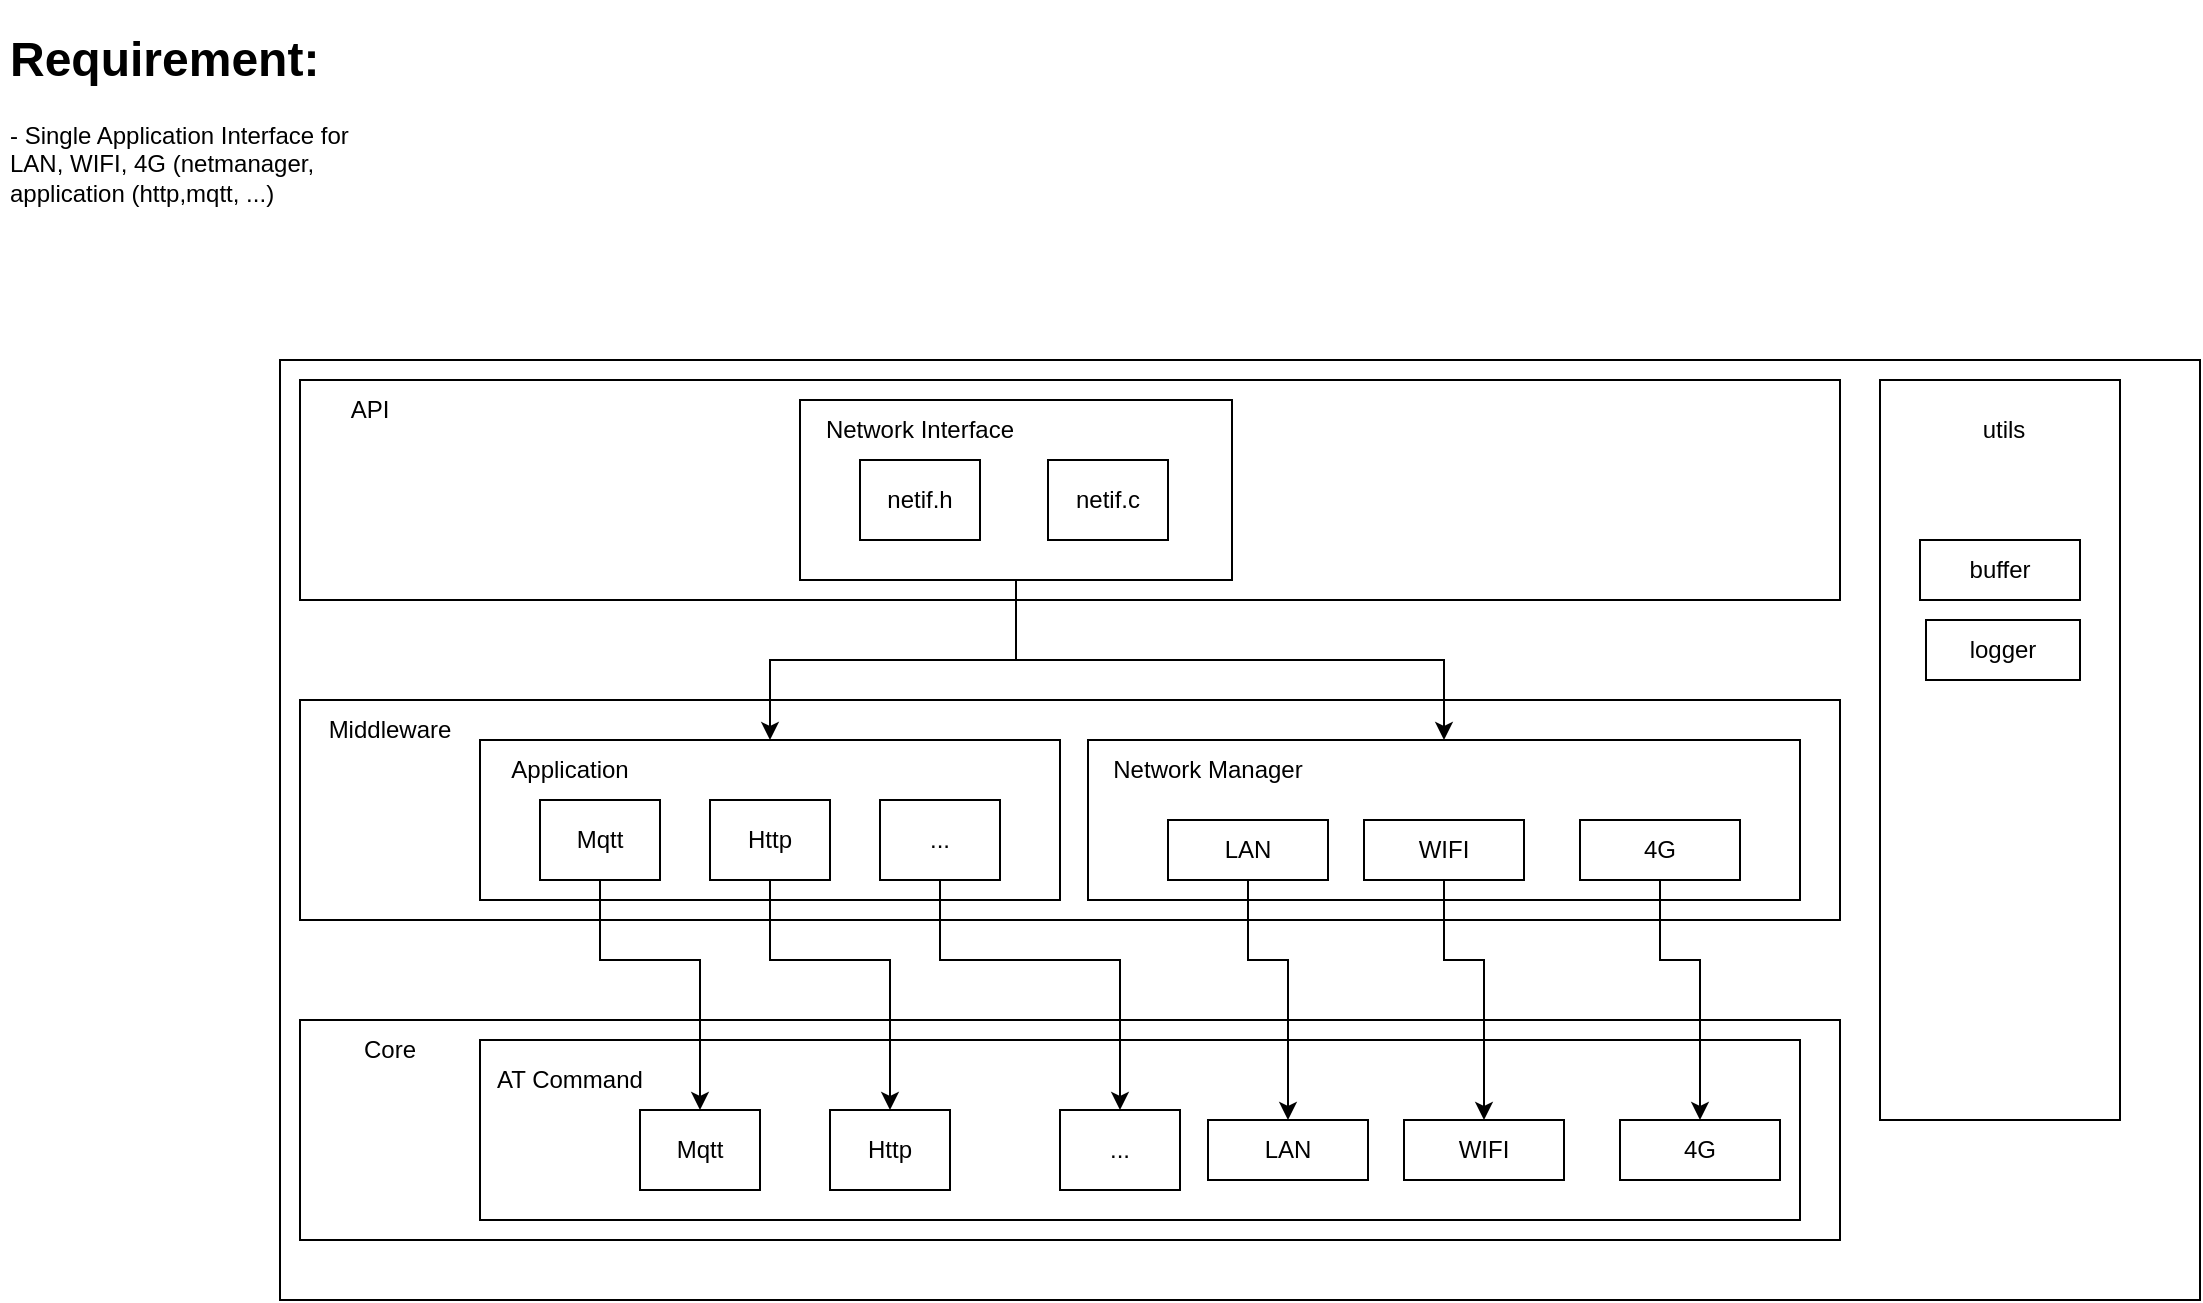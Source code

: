 <mxfile version="20.7.4" type="device" pages="2"><diagram id="eGPhihxzoTiX6SUWkmQQ" name="architecture"><mxGraphModel dx="4412" dy="1890" grid="1" gridSize="10" guides="1" tooltips="1" connect="1" arrows="1" fold="1" page="1" pageScale="1" pageWidth="827" pageHeight="1169" math="0" shadow="0"><root><mxCell id="0"/><mxCell id="1" parent="0"/><mxCell id="JnnGKpE2EikA2Q9jkzER-7" value="" style="rounded=0;whiteSpace=wrap;html=1;" parent="1" vertex="1"><mxGeometry x="10" y="230" width="960" height="470" as="geometry"/></mxCell><mxCell id="JnnGKpE2EikA2Q9jkzER-10" value="" style="rounded=0;whiteSpace=wrap;html=1;" parent="1" vertex="1"><mxGeometry x="20" y="240" width="770" height="110" as="geometry"/></mxCell><mxCell id="JnnGKpE2EikA2Q9jkzER-4" value="&lt;h1&gt;Requirement:&lt;/h1&gt;&lt;p&gt;- Single Application Interface for LAN, WIFI, 4G (netmanager, application (http,mqtt, ...)&lt;/p&gt;" style="text;html=1;strokeColor=none;fillColor=none;spacing=5;spacingTop=-20;whiteSpace=wrap;overflow=hidden;rounded=0;" parent="1" vertex="1"><mxGeometry x="-130" y="60" width="190" height="120" as="geometry"/></mxCell><mxCell id="JnnGKpE2EikA2Q9jkzER-8" value="" style="rounded=0;whiteSpace=wrap;html=1;" parent="1" vertex="1"><mxGeometry x="270" y="250" width="216" height="90" as="geometry"/></mxCell><mxCell id="JnnGKpE2EikA2Q9jkzER-11" value="API" style="text;html=1;strokeColor=none;fillColor=none;align=center;verticalAlign=middle;whiteSpace=wrap;rounded=0;" parent="1" vertex="1"><mxGeometry y="240" width="110" height="30" as="geometry"/></mxCell><mxCell id="JnnGKpE2EikA2Q9jkzER-12" value="" style="rounded=0;whiteSpace=wrap;html=1;" parent="1" vertex="1"><mxGeometry x="20" y="400" width="770" height="110" as="geometry"/></mxCell><mxCell id="JnnGKpE2EikA2Q9jkzER-13" value="Network Manager" style="rounded=0;whiteSpace=wrap;html=1;" parent="1" vertex="1"><mxGeometry x="440" y="420" width="120" height="60" as="geometry"/></mxCell><mxCell id="JnnGKpE2EikA2Q9jkzER-14" value="" style="rounded=0;whiteSpace=wrap;html=1;" parent="1" vertex="1"><mxGeometry x="110" y="420" width="290" height="80" as="geometry"/></mxCell><mxCell id="JnnGKpE2EikA2Q9jkzER-16" value="" style="rounded=0;whiteSpace=wrap;html=1;" parent="1" vertex="1"><mxGeometry x="414" y="420" width="356" height="80" as="geometry"/></mxCell><mxCell id="JnnGKpE2EikA2Q9jkzER-17" value="Middleware" style="text;html=1;strokeColor=none;fillColor=none;align=center;verticalAlign=middle;whiteSpace=wrap;rounded=0;" parent="1" vertex="1"><mxGeometry x="10" y="400" width="110" height="30" as="geometry"/></mxCell><mxCell id="JnnGKpE2EikA2Q9jkzER-18" value="Network Manager" style="text;html=1;strokeColor=none;fillColor=none;align=center;verticalAlign=middle;whiteSpace=wrap;rounded=0;" parent="1" vertex="1"><mxGeometry x="419" y="420" width="110" height="30" as="geometry"/></mxCell><mxCell id="JnnGKpE2EikA2Q9jkzER-19" value="LAN" style="rounded=0;whiteSpace=wrap;html=1;" parent="1" vertex="1"><mxGeometry x="454" y="460" width="80" height="30" as="geometry"/></mxCell><mxCell id="JnnGKpE2EikA2Q9jkzER-20" value="WIFI" style="rounded=0;whiteSpace=wrap;html=1;" parent="1" vertex="1"><mxGeometry x="552" y="460" width="80" height="30" as="geometry"/></mxCell><mxCell id="JnnGKpE2EikA2Q9jkzER-21" value="4G" style="rounded=0;whiteSpace=wrap;html=1;" parent="1" vertex="1"><mxGeometry x="660" y="460" width="80" height="30" as="geometry"/></mxCell><mxCell id="JnnGKpE2EikA2Q9jkzER-22" value="Network Interface" style="text;html=1;strokeColor=none;fillColor=none;align=center;verticalAlign=middle;whiteSpace=wrap;rounded=0;" parent="1" vertex="1"><mxGeometry x="280" y="250" width="100" height="30" as="geometry"/></mxCell><mxCell id="JnnGKpE2EikA2Q9jkzER-23" value="Application" style="text;html=1;strokeColor=none;fillColor=none;align=center;verticalAlign=middle;whiteSpace=wrap;rounded=0;" parent="1" vertex="1"><mxGeometry x="100" y="420" width="110" height="30" as="geometry"/></mxCell><mxCell id="JnnGKpE2EikA2Q9jkzER-25" value="netif.h" style="rounded=0;whiteSpace=wrap;html=1;" parent="1" vertex="1"><mxGeometry x="300" y="280" width="60" height="40" as="geometry"/></mxCell><mxCell id="JnnGKpE2EikA2Q9jkzER-26" value="netif.c" style="rounded=0;whiteSpace=wrap;html=1;" parent="1" vertex="1"><mxGeometry x="394" y="280" width="60" height="40" as="geometry"/></mxCell><mxCell id="JnnGKpE2EikA2Q9jkzER-27" value="Mqtt" style="rounded=0;whiteSpace=wrap;html=1;" parent="1" vertex="1"><mxGeometry x="140" y="450" width="60" height="40" as="geometry"/></mxCell><mxCell id="JnnGKpE2EikA2Q9jkzER-28" value="Http" style="rounded=0;whiteSpace=wrap;html=1;" parent="1" vertex="1"><mxGeometry x="225" y="450" width="60" height="40" as="geometry"/></mxCell><mxCell id="JnnGKpE2EikA2Q9jkzER-29" value="..." style="rounded=0;whiteSpace=wrap;html=1;" parent="1" vertex="1"><mxGeometry x="310" y="450" width="60" height="40" as="geometry"/></mxCell><mxCell id="JnnGKpE2EikA2Q9jkzER-30" value="" style="rounded=0;whiteSpace=wrap;html=1;" parent="1" vertex="1"><mxGeometry x="20" y="560" width="770" height="110" as="geometry"/></mxCell><mxCell id="JnnGKpE2EikA2Q9jkzER-32" value="" style="rounded=0;whiteSpace=wrap;html=1;" parent="1" vertex="1"><mxGeometry x="110" y="570" width="660" height="90" as="geometry"/></mxCell><mxCell id="JnnGKpE2EikA2Q9jkzER-34" value="Core" style="text;html=1;strokeColor=none;fillColor=none;align=center;verticalAlign=middle;whiteSpace=wrap;rounded=0;" parent="1" vertex="1"><mxGeometry x="10" y="560" width="110" height="30" as="geometry"/></mxCell><mxCell id="JnnGKpE2EikA2Q9jkzER-39" value="AT Command" style="text;html=1;strokeColor=none;fillColor=none;align=center;verticalAlign=middle;whiteSpace=wrap;rounded=0;" parent="1" vertex="1"><mxGeometry x="100" y="575" width="110" height="30" as="geometry"/></mxCell><mxCell id="JnnGKpE2EikA2Q9jkzER-41" value="Mqtt" style="rounded=0;whiteSpace=wrap;html=1;" parent="1" vertex="1"><mxGeometry x="190" y="605" width="60" height="40" as="geometry"/></mxCell><mxCell id="JnnGKpE2EikA2Q9jkzER-42" value="Http" style="rounded=0;whiteSpace=wrap;html=1;" parent="1" vertex="1"><mxGeometry x="285" y="605" width="60" height="40" as="geometry"/></mxCell><mxCell id="JnnGKpE2EikA2Q9jkzER-43" value="..." style="rounded=0;whiteSpace=wrap;html=1;" parent="1" vertex="1"><mxGeometry x="400" y="605" width="60" height="40" as="geometry"/></mxCell><mxCell id="JnnGKpE2EikA2Q9jkzER-52" value="" style="rounded=0;whiteSpace=wrap;html=1;" parent="1" vertex="1"><mxGeometry x="810" y="240" width="120" height="370" as="geometry"/></mxCell><mxCell id="JnnGKpE2EikA2Q9jkzER-53" value="buffer" style="rounded=0;whiteSpace=wrap;html=1;" parent="1" vertex="1"><mxGeometry x="830" y="320" width="80" height="30" as="geometry"/></mxCell><mxCell id="JnnGKpE2EikA2Q9jkzER-54" value="logger" style="rounded=0;whiteSpace=wrap;html=1;" parent="1" vertex="1"><mxGeometry x="833" y="360" width="77" height="30" as="geometry"/></mxCell><mxCell id="JnnGKpE2EikA2Q9jkzER-55" value="utils" style="text;html=1;strokeColor=none;fillColor=none;align=center;verticalAlign=middle;whiteSpace=wrap;rounded=0;" parent="1" vertex="1"><mxGeometry x="841.5" y="250" width="60" height="30" as="geometry"/></mxCell><mxCell id="JnnGKpE2EikA2Q9jkzER-56" style="edgeStyle=orthogonalEdgeStyle;rounded=0;orthogonalLoop=1;jettySize=auto;html=1;exitX=0.5;exitY=1;exitDx=0;exitDy=0;entryX=0.5;entryY=0;entryDx=0;entryDy=0;" parent="1" source="JnnGKpE2EikA2Q9jkzER-27" target="JnnGKpE2EikA2Q9jkzER-41" edge="1"><mxGeometry relative="1" as="geometry"><Array as="points"><mxPoint x="170" y="530"/><mxPoint x="220" y="530"/></Array></mxGeometry></mxCell><mxCell id="JnnGKpE2EikA2Q9jkzER-57" style="edgeStyle=orthogonalEdgeStyle;rounded=0;orthogonalLoop=1;jettySize=auto;html=1;exitX=0.5;exitY=1;exitDx=0;exitDy=0;entryX=0.5;entryY=0;entryDx=0;entryDy=0;" parent="1" source="JnnGKpE2EikA2Q9jkzER-28" target="JnnGKpE2EikA2Q9jkzER-42" edge="1"><mxGeometry relative="1" as="geometry"><Array as="points"><mxPoint x="255" y="530"/><mxPoint x="315" y="530"/></Array></mxGeometry></mxCell><mxCell id="JnnGKpE2EikA2Q9jkzER-58" style="edgeStyle=orthogonalEdgeStyle;rounded=0;orthogonalLoop=1;jettySize=auto;html=1;exitX=0.5;exitY=1;exitDx=0;exitDy=0;entryX=0.5;entryY=0;entryDx=0;entryDy=0;" parent="1" source="JnnGKpE2EikA2Q9jkzER-29" target="JnnGKpE2EikA2Q9jkzER-43" edge="1"><mxGeometry relative="1" as="geometry"><Array as="points"><mxPoint x="340" y="530"/><mxPoint x="430" y="530"/></Array></mxGeometry></mxCell><mxCell id="JnnGKpE2EikA2Q9jkzER-64" value="LAN" style="rounded=0;whiteSpace=wrap;html=1;" parent="1" vertex="1"><mxGeometry x="474" y="610" width="80" height="30" as="geometry"/></mxCell><mxCell id="JnnGKpE2EikA2Q9jkzER-65" value="WIFI" style="rounded=0;whiteSpace=wrap;html=1;" parent="1" vertex="1"><mxGeometry x="572" y="610" width="80" height="30" as="geometry"/></mxCell><mxCell id="JnnGKpE2EikA2Q9jkzER-66" value="4G" style="rounded=0;whiteSpace=wrap;html=1;" parent="1" vertex="1"><mxGeometry x="680" y="610" width="80" height="30" as="geometry"/></mxCell><mxCell id="JnnGKpE2EikA2Q9jkzER-70" style="edgeStyle=orthogonalEdgeStyle;rounded=0;orthogonalLoop=1;jettySize=auto;html=1;exitX=0.5;exitY=1;exitDx=0;exitDy=0;" parent="1" source="JnnGKpE2EikA2Q9jkzER-8" target="JnnGKpE2EikA2Q9jkzER-14" edge="1"><mxGeometry relative="1" as="geometry"/></mxCell><mxCell id="JnnGKpE2EikA2Q9jkzER-71" style="edgeStyle=orthogonalEdgeStyle;rounded=0;orthogonalLoop=1;jettySize=auto;html=1;exitX=0.5;exitY=1;exitDx=0;exitDy=0;entryX=0.5;entryY=0;entryDx=0;entryDy=0;" parent="1" source="JnnGKpE2EikA2Q9jkzER-8" target="JnnGKpE2EikA2Q9jkzER-16" edge="1"><mxGeometry relative="1" as="geometry"/></mxCell><mxCell id="JnnGKpE2EikA2Q9jkzER-67" style="edgeStyle=orthogonalEdgeStyle;rounded=0;orthogonalLoop=1;jettySize=auto;html=1;exitX=0.5;exitY=1;exitDx=0;exitDy=0;entryX=0.5;entryY=0;entryDx=0;entryDy=0;" parent="1" source="JnnGKpE2EikA2Q9jkzER-19" target="JnnGKpE2EikA2Q9jkzER-64" edge="1"><mxGeometry relative="1" as="geometry"><Array as="points"><mxPoint x="494" y="530"/><mxPoint x="514" y="530"/></Array></mxGeometry></mxCell><mxCell id="JnnGKpE2EikA2Q9jkzER-68" style="edgeStyle=orthogonalEdgeStyle;rounded=0;orthogonalLoop=1;jettySize=auto;html=1;exitX=0.5;exitY=1;exitDx=0;exitDy=0;entryX=0.5;entryY=0;entryDx=0;entryDy=0;" parent="1" source="JnnGKpE2EikA2Q9jkzER-20" target="JnnGKpE2EikA2Q9jkzER-65" edge="1"><mxGeometry relative="1" as="geometry"><Array as="points"><mxPoint x="592" y="530"/><mxPoint x="612" y="530"/></Array></mxGeometry></mxCell><mxCell id="JnnGKpE2EikA2Q9jkzER-69" style="edgeStyle=orthogonalEdgeStyle;rounded=0;orthogonalLoop=1;jettySize=auto;html=1;exitX=0.5;exitY=1;exitDx=0;exitDy=0;entryX=0.5;entryY=0;entryDx=0;entryDy=0;" parent="1" source="JnnGKpE2EikA2Q9jkzER-21" target="JnnGKpE2EikA2Q9jkzER-66" edge="1"><mxGeometry relative="1" as="geometry"><Array as="points"><mxPoint x="700" y="530"/><mxPoint x="720" y="530"/></Array></mxGeometry></mxCell></root></mxGraphModel></diagram><diagram id="AGHi81hQiY7hjSFGm__F" name="netmanager"><mxGraphModel dx="2193" dy="720" grid="1" gridSize="10" guides="1" tooltips="1" connect="1" arrows="1" fold="1" page="1" pageScale="1" pageWidth="827" pageHeight="1169" math="0" shadow="0"><root><mxCell id="0"/><mxCell id="1" parent="0"/><mxCell id="uiKpT4M_HQoNM5L6GXN8-5" value="" style="rounded=0;whiteSpace=wrap;html=1;" vertex="1" parent="1"><mxGeometry x="-310" y="240" width="990" height="510" as="geometry"/></mxCell><mxCell id="uiKpT4M_HQoNM5L6GXN8-2" value="&lt;h1&gt;Requirement&lt;/h1&gt;&lt;div&gt;- Auto detect 4G and Wifi-Ethernet, auto switch between them&lt;/div&gt;&lt;div&gt;- For Wifi Mode: Enable Smartconfig, check if it done, stop&lt;/div&gt;&lt;div&gt;- Priority of them: 4G(3) -&amp;gt; Ethernet(2) -&amp;gt; Wifi(1)&lt;/div&gt;" style="text;html=1;strokeColor=none;fillColor=none;spacing=5;spacingTop=-20;whiteSpace=wrap;overflow=hidden;rounded=0;" vertex="1" parent="1"><mxGeometry x="-250" y="60" width="360" height="120" as="geometry"/></mxCell><mxCell id="uiKpT4M_HQoNM5L6GXN8-3" value="" style="ellipse;whiteSpace=wrap;html=1;aspect=fixed;" vertex="1" parent="1"><mxGeometry x="-240" y="430" width="80" height="80" as="geometry"/></mxCell><mxCell id="uiKpT4M_HQoNM5L6GXN8-6" value="Network Manager" style="text;html=1;strokeColor=none;fillColor=none;align=center;verticalAlign=middle;whiteSpace=wrap;rounded=0;fontStyle=1" vertex="1" parent="1"><mxGeometry x="-310" y="240" width="130" height="30" as="geometry"/></mxCell><mxCell id="uiKpT4M_HQoNM5L6GXN8-21" value="Start" style="strokeWidth=2;html=1;shape=mxgraph.flowchart.start_2;whiteSpace=wrap;" vertex="1" parent="1"><mxGeometry x="1115" y="230" width="50" height="50" as="geometry"/></mxCell><mxCell id="uiKpT4M_HQoNM5L6GXN8-22" value="" style="shape=ellipse;html=1;dashed=0;whitespace=wrap;aspect=fixed;strokeWidth=5;perimeter=ellipsePerimeter;" vertex="1" parent="1"><mxGeometry x="1111" y="930" width="60" height="60" as="geometry"/></mxCell><mxCell id="uiKpT4M_HQoNM5L6GXN8-27" style="edgeStyle=orthogonalEdgeStyle;rounded=0;orthogonalLoop=1;jettySize=auto;html=1;exitX=0.5;exitY=1;exitDx=0;exitDy=0;entryX=0.5;entryY=0;entryDx=0;entryDy=0;" edge="1" parent="1" source="uiKpT4M_HQoNM5L6GXN8-23" target="uiKpT4M_HQoNM5L6GXN8-28"><mxGeometry relative="1" as="geometry"><mxPoint x="1140" y="390.0" as="targetPoint"/></mxGeometry></mxCell><mxCell id="uiKpT4M_HQoNM5L6GXN8-23" value="Init Network Manager Stack" style="rounded=1;whiteSpace=wrap;html=1;absoluteArcSize=1;arcSize=14;strokeWidth=2;" vertex="1" parent="1"><mxGeometry x="1041" y="310" width="200" height="40" as="geometry"/></mxCell><mxCell id="uiKpT4M_HQoNM5L6GXN8-25" style="edgeStyle=orthogonalEdgeStyle;rounded=0;orthogonalLoop=1;jettySize=auto;html=1;exitX=0.5;exitY=1;exitDx=0;exitDy=0;entryX=0.5;entryY=0;entryDx=0;entryDy=0;entryPerimeter=0;" edge="1" parent="1" source="uiKpT4M_HQoNM5L6GXN8-28" target="uiKpT4M_HQoNM5L6GXN8-26"><mxGeometry relative="1" as="geometry"><mxPoint x="1139.214" y="470" as="targetPoint"/><mxPoint x="1139.5" y="430.0" as="sourcePoint"/></mxGeometry></mxCell><mxCell id="uiKpT4M_HQoNM5L6GXN8-29" style="edgeStyle=orthogonalEdgeStyle;rounded=0;orthogonalLoop=1;jettySize=auto;html=1;exitX=1;exitY=0.5;exitDx=0;exitDy=0;exitPerimeter=0;entryX=0;entryY=0.5;entryDx=0;entryDy=0;" edge="1" parent="1" source="uiKpT4M_HQoNM5L6GXN8-26" target="uiKpT4M_HQoNM5L6GXN8-30"><mxGeometry relative="1" as="geometry"><mxPoint x="1300" y="509.824" as="targetPoint"/></mxGeometry></mxCell><mxCell id="uiKpT4M_HQoNM5L6GXN8-33" style="edgeStyle=orthogonalEdgeStyle;rounded=0;orthogonalLoop=1;jettySize=auto;html=1;exitX=0.5;exitY=1;exitDx=0;exitDy=0;exitPerimeter=0;entryX=0.5;entryY=0;entryDx=0;entryDy=0;" edge="1" parent="1" source="uiKpT4M_HQoNM5L6GXN8-26" target="uiKpT4M_HQoNM5L6GXN8-32"><mxGeometry relative="1" as="geometry"/></mxCell><mxCell id="uiKpT4M_HQoNM5L6GXN8-26" value="4G Connected?" style="strokeWidth=2;html=1;shape=mxgraph.flowchart.decision;whiteSpace=wrap;" vertex="1" parent="1"><mxGeometry x="1089.5" y="460" width="100" height="100" as="geometry"/></mxCell><mxCell id="uiKpT4M_HQoNM5L6GXN8-28" value="Check 4G Connection" style="shape=parallelogram;perimeter=parallelogramPerimeter;whiteSpace=wrap;html=1;dashed=0;" vertex="1" parent="1"><mxGeometry x="1089.5" y="380" width="100" height="50" as="geometry"/></mxCell><mxCell id="uiKpT4M_HQoNM5L6GXN8-40" style="edgeStyle=orthogonalEdgeStyle;rounded=0;orthogonalLoop=1;jettySize=auto;html=1;exitX=1;exitY=0.5;exitDx=0;exitDy=0;entryX=1;entryY=0.5;entryDx=0;entryDy=0;" edge="1" parent="1" source="uiKpT4M_HQoNM5L6GXN8-30" target="uiKpT4M_HQoNM5L6GXN8-22"><mxGeometry relative="1" as="geometry"><Array as="points"><mxPoint x="1490" y="510"/><mxPoint x="1490" y="960"/></Array></mxGeometry></mxCell><mxCell id="uiKpT4M_HQoNM5L6GXN8-30" value="Run 4G Mode" style="html=1;dashed=0;whitespace=wrap;" vertex="1" parent="1"><mxGeometry x="1320" y="485" width="100" height="50" as="geometry"/></mxCell><mxCell id="uiKpT4M_HQoNM5L6GXN8-31" value="Y" style="text;html=1;align=center;verticalAlign=middle;resizable=0;points=[];autosize=1;strokeColor=none;fillColor=none;" vertex="1" parent="1"><mxGeometry x="1226" y="480" width="30" height="30" as="geometry"/></mxCell><mxCell id="uiKpT4M_HQoNM5L6GXN8-36" style="edgeStyle=orthogonalEdgeStyle;rounded=0;orthogonalLoop=1;jettySize=auto;html=1;exitX=0.5;exitY=1;exitDx=0;exitDy=0;entryX=0.5;entryY=0;entryDx=0;entryDy=0;entryPerimeter=0;" edge="1" parent="1" source="uiKpT4M_HQoNM5L6GXN8-32" target="uiKpT4M_HQoNM5L6GXN8-35"><mxGeometry relative="1" as="geometry"/></mxCell><mxCell id="uiKpT4M_HQoNM5L6GXN8-32" value="Check Wifi/Ethernet Connected" style="shape=parallelogram;perimeter=parallelogramPerimeter;whiteSpace=wrap;html=1;dashed=0;" vertex="1" parent="1"><mxGeometry x="1089.5" y="610" width="100" height="50" as="geometry"/></mxCell><mxCell id="uiKpT4M_HQoNM5L6GXN8-38" style="edgeStyle=orthogonalEdgeStyle;rounded=0;orthogonalLoop=1;jettySize=auto;html=1;exitX=1;exitY=0.5;exitDx=0;exitDy=0;exitPerimeter=0;entryX=0;entryY=0.5;entryDx=0;entryDy=0;" edge="1" parent="1" source="uiKpT4M_HQoNM5L6GXN8-35" target="uiKpT4M_HQoNM5L6GXN8-37"><mxGeometry relative="1" as="geometry"/></mxCell><mxCell id="uiKpT4M_HQoNM5L6GXN8-43" style="edgeStyle=orthogonalEdgeStyle;rounded=0;orthogonalLoop=1;jettySize=auto;html=1;exitX=0;exitY=0.5;exitDx=0;exitDy=0;exitPerimeter=0;entryX=0;entryY=0.5;entryDx=0;entryDy=0;" edge="1" parent="1" source="uiKpT4M_HQoNM5L6GXN8-35" target="uiKpT4M_HQoNM5L6GXN8-28"><mxGeometry relative="1" as="geometry"><Array as="points"><mxPoint x="960" y="750"/><mxPoint x="960" y="405"/></Array></mxGeometry></mxCell><mxCell id="uiKpT4M_HQoNM5L6GXN8-35" value="4G Connected?" style="strokeWidth=2;html=1;shape=mxgraph.flowchart.decision;whiteSpace=wrap;" vertex="1" parent="1"><mxGeometry x="1089.5" y="700" width="100" height="100" as="geometry"/></mxCell><mxCell id="uiKpT4M_HQoNM5L6GXN8-41" style="edgeStyle=orthogonalEdgeStyle;rounded=0;orthogonalLoop=1;jettySize=auto;html=1;exitX=1;exitY=0.5;exitDx=0;exitDy=0;entryX=0.5;entryY=0;entryDx=0;entryDy=0;" edge="1" parent="1" source="uiKpT4M_HQoNM5L6GXN8-37" target="uiKpT4M_HQoNM5L6GXN8-22"><mxGeometry relative="1" as="geometry"/></mxCell><mxCell id="uiKpT4M_HQoNM5L6GXN8-37" value="Run Wifi/Ethernet &lt;br&gt;Mode" style="html=1;dashed=0;whitespace=wrap;" vertex="1" parent="1"><mxGeometry x="1320" y="725" width="100" height="50" as="geometry"/></mxCell><mxCell id="uiKpT4M_HQoNM5L6GXN8-39" value="Y" style="text;html=1;align=center;verticalAlign=middle;resizable=0;points=[];autosize=1;strokeColor=none;fillColor=none;" vertex="1" parent="1"><mxGeometry x="1226" y="720" width="30" height="30" as="geometry"/></mxCell><mxCell id="uiKpT4M_HQoNM5L6GXN8-44" value="N" style="text;html=1;align=center;verticalAlign=middle;resizable=0;points=[];autosize=1;strokeColor=none;fillColor=none;" vertex="1" parent="1"><mxGeometry x="1141" y="560" width="30" height="30" as="geometry"/></mxCell><mxCell id="uiKpT4M_HQoNM5L6GXN8-45" value="N" style="text;html=1;align=center;verticalAlign=middle;resizable=0;points=[];autosize=1;strokeColor=none;fillColor=none;" vertex="1" parent="1"><mxGeometry x="1020" y="720" width="30" height="30" as="geometry"/></mxCell><mxCell id="uiKpT4M_HQoNM5L6GXN8-50" value="State Table" style="shape=table;startSize=30;container=1;collapsible=0;childLayout=tableLayout;fontStyle=1;align=center;" vertex="1" parent="1"><mxGeometry x="-320" y="940" width="550" height="190" as="geometry"/></mxCell><mxCell id="uiKpT4M_HQoNM5L6GXN8-51" value="" style="shape=tableRow;horizontal=0;startSize=0;swimlaneHead=0;swimlaneBody=0;top=0;left=0;bottom=0;right=0;collapsible=0;dropTarget=0;fillColor=none;points=[[0,0.5],[1,0.5]];portConstraint=eastwest;" vertex="1" parent="uiKpT4M_HQoNM5L6GXN8-50"><mxGeometry y="30" width="550" height="40" as="geometry"/></mxCell><mxCell id="uiKpT4M_HQoNM5L6GXN8-52" value="Mode" style="shape=partialRectangle;html=1;whiteSpace=wrap;connectable=0;fillColor=none;top=0;left=0;bottom=0;right=0;overflow=hidden;" vertex="1" parent="uiKpT4M_HQoNM5L6GXN8-51"><mxGeometry width="183" height="40" as="geometry"><mxRectangle width="183" height="40" as="alternateBounds"/></mxGeometry></mxCell><mxCell id="uiKpT4M_HQoNM5L6GXN8-53" value="Description" style="shape=partialRectangle;html=1;whiteSpace=wrap;connectable=0;fillColor=none;top=0;left=0;bottom=0;right=0;overflow=hidden;" vertex="1" parent="uiKpT4M_HQoNM5L6GXN8-51"><mxGeometry x="183" width="184" height="40" as="geometry"><mxRectangle width="184" height="40" as="alternateBounds"/></mxGeometry></mxCell><mxCell id="uiKpT4M_HQoNM5L6GXN8-54" value="Event Check" style="shape=partialRectangle;html=1;whiteSpace=wrap;connectable=0;fillColor=none;top=0;left=0;bottom=0;right=0;overflow=hidden;" vertex="1" parent="uiKpT4M_HQoNM5L6GXN8-51"><mxGeometry x="367" width="183" height="40" as="geometry"><mxRectangle width="183" height="40" as="alternateBounds"/></mxGeometry></mxCell><mxCell id="uiKpT4M_HQoNM5L6GXN8-55" value="" style="shape=tableRow;horizontal=0;startSize=0;swimlaneHead=0;swimlaneBody=0;top=0;left=0;bottom=0;right=0;collapsible=0;dropTarget=0;fillColor=none;points=[[0,0.5],[1,0.5]];portConstraint=eastwest;" vertex="1" parent="uiKpT4M_HQoNM5L6GXN8-50"><mxGeometry y="70" width="550" height="40" as="geometry"/></mxCell><mxCell id="uiKpT4M_HQoNM5L6GXN8-56" value="DISCONNECTED_MODE" style="shape=partialRectangle;html=1;whiteSpace=wrap;connectable=0;fillColor=none;top=0;left=0;bottom=0;right=0;overflow=hidden;" vertex="1" parent="uiKpT4M_HQoNM5L6GXN8-55"><mxGeometry width="183" height="40" as="geometry"><mxRectangle width="183" height="40" as="alternateBounds"/></mxGeometry></mxCell><mxCell id="uiKpT4M_HQoNM5L6GXN8-57" value="" style="shape=partialRectangle;html=1;whiteSpace=wrap;connectable=0;fillColor=none;top=0;left=0;bottom=0;right=0;overflow=hidden;" vertex="1" parent="uiKpT4M_HQoNM5L6GXN8-55"><mxGeometry x="183" width="184" height="40" as="geometry"><mxRectangle width="184" height="40" as="alternateBounds"/></mxGeometry></mxCell><mxCell id="uiKpT4M_HQoNM5L6GXN8-58" value="" style="shape=partialRectangle;html=1;whiteSpace=wrap;connectable=0;fillColor=none;top=0;left=0;bottom=0;right=0;overflow=hidden;" vertex="1" parent="uiKpT4M_HQoNM5L6GXN8-55"><mxGeometry x="367" width="183" height="40" as="geometry"><mxRectangle width="183" height="40" as="alternateBounds"/></mxGeometry></mxCell><mxCell id="uiKpT4M_HQoNM5L6GXN8-59" value="" style="shape=tableRow;horizontal=0;startSize=0;swimlaneHead=0;swimlaneBody=0;top=0;left=0;bottom=0;right=0;collapsible=0;dropTarget=0;fillColor=none;points=[[0,0.5],[1,0.5]];portConstraint=eastwest;" vertex="1" parent="uiKpT4M_HQoNM5L6GXN8-50"><mxGeometry y="110" width="550" height="40" as="geometry"/></mxCell><mxCell id="uiKpT4M_HQoNM5L6GXN8-60" value="4G_MODE" style="shape=partialRectangle;html=1;whiteSpace=wrap;connectable=0;fillColor=none;top=0;left=0;bottom=0;right=0;overflow=hidden;" vertex="1" parent="uiKpT4M_HQoNM5L6GXN8-59"><mxGeometry width="183" height="40" as="geometry"><mxRectangle width="183" height="40" as="alternateBounds"/></mxGeometry></mxCell><mxCell id="uiKpT4M_HQoNM5L6GXN8-61" value="" style="shape=partialRectangle;html=1;whiteSpace=wrap;connectable=0;fillColor=none;top=0;left=0;bottom=0;right=0;overflow=hidden;" vertex="1" parent="uiKpT4M_HQoNM5L6GXN8-59"><mxGeometry x="183" width="184" height="40" as="geometry"><mxRectangle width="184" height="40" as="alternateBounds"/></mxGeometry></mxCell><mxCell id="uiKpT4M_HQoNM5L6GXN8-62" value="" style="shape=partialRectangle;html=1;whiteSpace=wrap;connectable=0;fillColor=none;top=0;left=0;bottom=0;right=0;overflow=hidden;" vertex="1" parent="uiKpT4M_HQoNM5L6GXN8-59"><mxGeometry x="367" width="183" height="40" as="geometry"><mxRectangle width="183" height="40" as="alternateBounds"/></mxGeometry></mxCell><mxCell id="uiKpT4M_HQoNM5L6GXN8-63" style="shape=tableRow;horizontal=0;startSize=0;swimlaneHead=0;swimlaneBody=0;top=0;left=0;bottom=0;right=0;collapsible=0;dropTarget=0;fillColor=none;points=[[0,0.5],[1,0.5]];portConstraint=eastwest;" vertex="1" parent="uiKpT4M_HQoNM5L6GXN8-50"><mxGeometry y="150" width="550" height="40" as="geometry"/></mxCell><mxCell id="uiKpT4M_HQoNM5L6GXN8-64" value="WIFI_ETHERNET_MODE" style="shape=partialRectangle;html=1;whiteSpace=wrap;connectable=0;fillColor=none;top=0;left=0;bottom=0;right=0;overflow=hidden;" vertex="1" parent="uiKpT4M_HQoNM5L6GXN8-63"><mxGeometry width="183" height="40" as="geometry"><mxRectangle width="183" height="40" as="alternateBounds"/></mxGeometry></mxCell><mxCell id="uiKpT4M_HQoNM5L6GXN8-65" style="shape=partialRectangle;html=1;whiteSpace=wrap;connectable=0;fillColor=none;top=0;left=0;bottom=0;right=0;overflow=hidden;" vertex="1" parent="uiKpT4M_HQoNM5L6GXN8-63"><mxGeometry x="183" width="184" height="40" as="geometry"><mxRectangle width="184" height="40" as="alternateBounds"/></mxGeometry></mxCell><mxCell id="uiKpT4M_HQoNM5L6GXN8-66" style="shape=partialRectangle;html=1;whiteSpace=wrap;connectable=0;fillColor=none;top=0;left=0;bottom=0;right=0;overflow=hidden;" vertex="1" parent="uiKpT4M_HQoNM5L6GXN8-63"><mxGeometry x="367" width="183" height="40" as="geometry"><mxRectangle width="183" height="40" as="alternateBounds"/></mxGeometry></mxCell></root></mxGraphModel></diagram></mxfile>